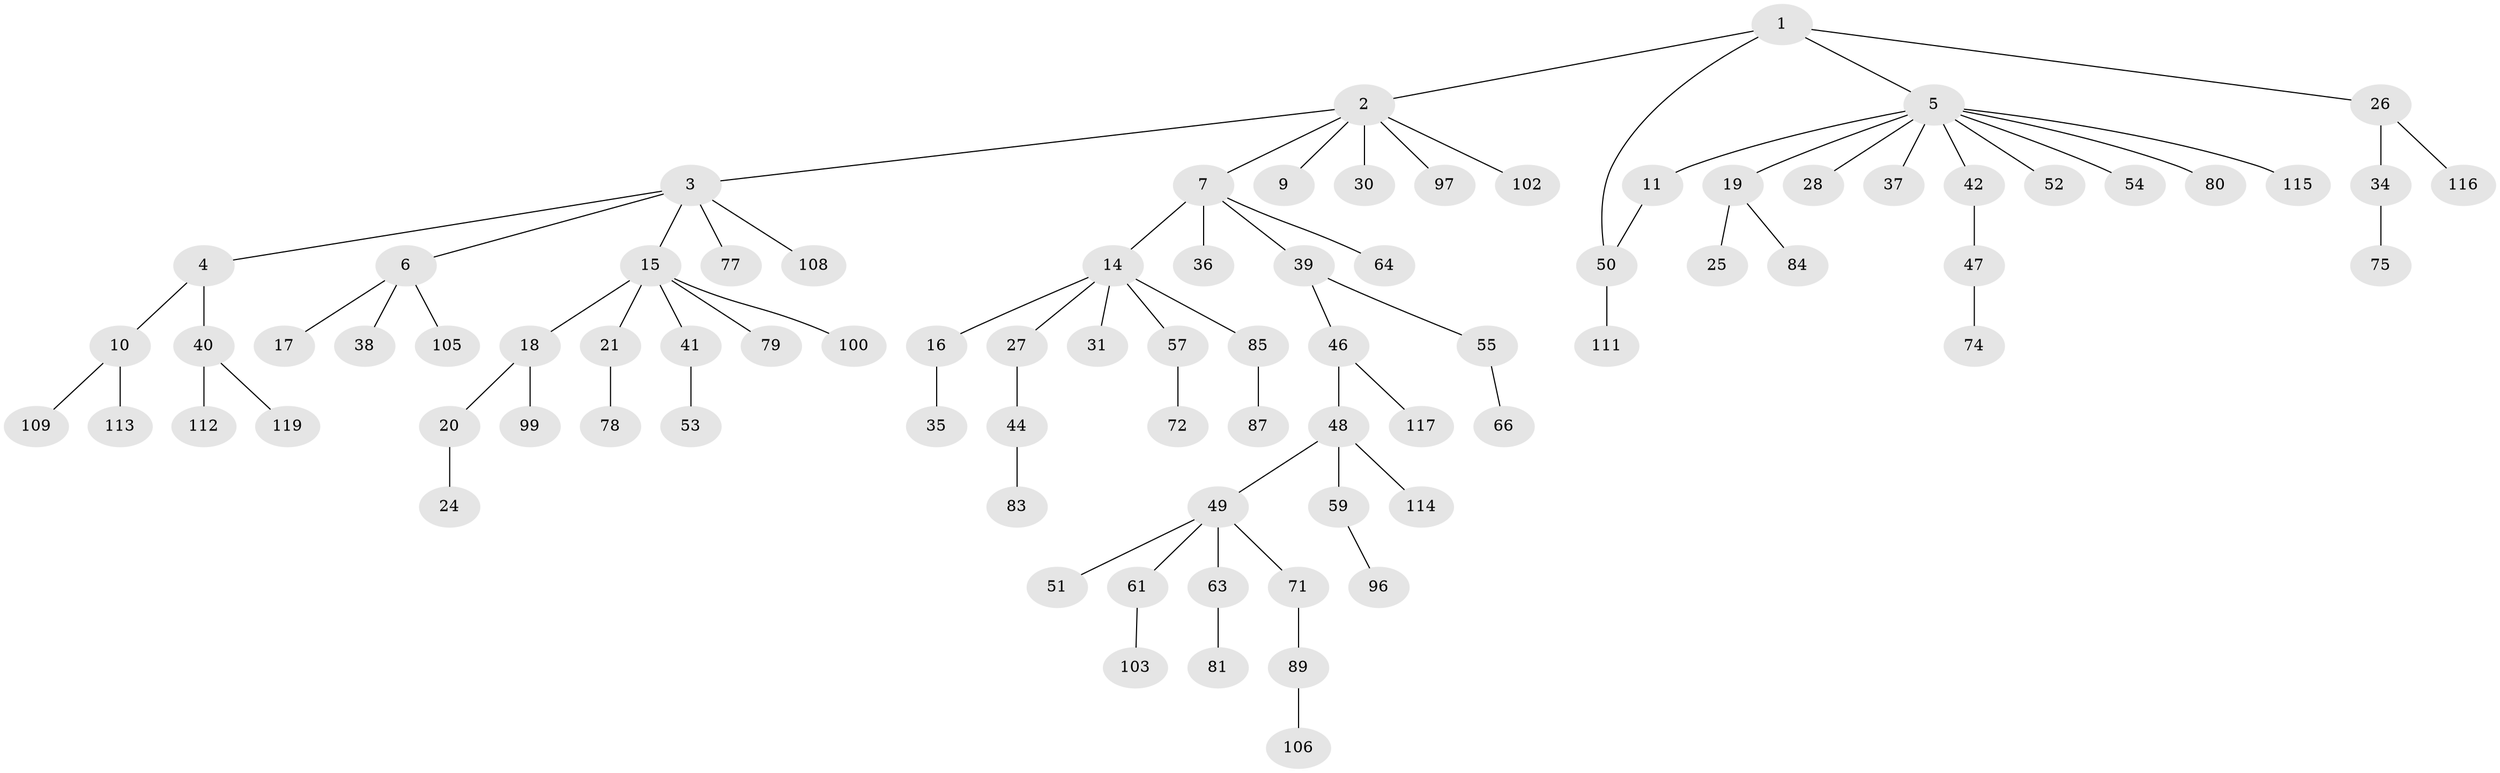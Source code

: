 // original degree distribution, {5: 0.04201680672268908, 7: 0.01680672268907563, 4: 0.05042016806722689, 3: 0.13445378151260504, 9: 0.008403361344537815, 1: 0.5042016806722689, 2: 0.24369747899159663}
// Generated by graph-tools (version 1.1) at 2025/10/02/27/25 16:10:51]
// undirected, 83 vertices, 83 edges
graph export_dot {
graph [start="1"]
  node [color=gray90,style=filled];
  1 [super="+32"];
  2 [super="+29"];
  3 [super="+90"];
  4 [super="+33"];
  5 [super="+8"];
  6 [super="+12"];
  7 [super="+13"];
  9;
  10 [super="+101"];
  11 [super="+22"];
  14 [super="+23"];
  15 [super="+45"];
  16;
  17;
  18 [super="+58"];
  19;
  20;
  21;
  24;
  25 [super="+43"];
  26 [super="+70"];
  27;
  28;
  30;
  31;
  34 [super="+95"];
  35;
  36;
  37 [super="+107"];
  38;
  39 [super="+91"];
  40 [super="+62"];
  41;
  42;
  44 [super="+68"];
  46 [super="+65"];
  47 [super="+73"];
  48 [super="+56"];
  49 [super="+60"];
  50;
  51 [super="+76"];
  52;
  53;
  54 [super="+67"];
  55 [super="+88"];
  57 [super="+69"];
  59;
  61 [super="+98"];
  63 [super="+92"];
  64;
  66 [super="+93"];
  71;
  72;
  74;
  75 [super="+94"];
  77;
  78 [super="+82"];
  79;
  80;
  81;
  83;
  84;
  85 [super="+86"];
  87;
  89 [super="+104"];
  96;
  97;
  99;
  100;
  102;
  103 [super="+110"];
  105;
  106;
  108;
  109;
  111;
  112;
  113 [super="+118"];
  114;
  115;
  116;
  117;
  119;
  1 -- 2;
  1 -- 5;
  1 -- 26;
  1 -- 50;
  2 -- 3;
  2 -- 7;
  2 -- 9;
  2 -- 30;
  2 -- 97;
  2 -- 102;
  3 -- 4;
  3 -- 6;
  3 -- 15;
  3 -- 77;
  3 -- 108;
  4 -- 10;
  4 -- 40;
  5 -- 11;
  5 -- 37;
  5 -- 42;
  5 -- 80;
  5 -- 19;
  5 -- 52;
  5 -- 115;
  5 -- 54;
  5 -- 28;
  6 -- 105;
  6 -- 38;
  6 -- 17;
  7 -- 14;
  7 -- 39;
  7 -- 64;
  7 -- 36;
  10 -- 109;
  10 -- 113;
  11 -- 50;
  14 -- 16;
  14 -- 57;
  14 -- 85;
  14 -- 27;
  14 -- 31;
  15 -- 18;
  15 -- 21;
  15 -- 41;
  15 -- 100;
  15 -- 79;
  16 -- 35;
  18 -- 20;
  18 -- 99;
  19 -- 25;
  19 -- 84;
  20 -- 24;
  21 -- 78;
  26 -- 34;
  26 -- 116;
  27 -- 44;
  34 -- 75;
  39 -- 46;
  39 -- 55;
  40 -- 112;
  40 -- 119;
  41 -- 53;
  42 -- 47;
  44 -- 83;
  46 -- 48;
  46 -- 117;
  47 -- 74;
  48 -- 49;
  48 -- 114;
  48 -- 59;
  49 -- 51;
  49 -- 61;
  49 -- 71;
  49 -- 63;
  50 -- 111;
  55 -- 66;
  57 -- 72;
  59 -- 96;
  61 -- 103;
  63 -- 81;
  71 -- 89;
  85 -- 87;
  89 -- 106;
}
